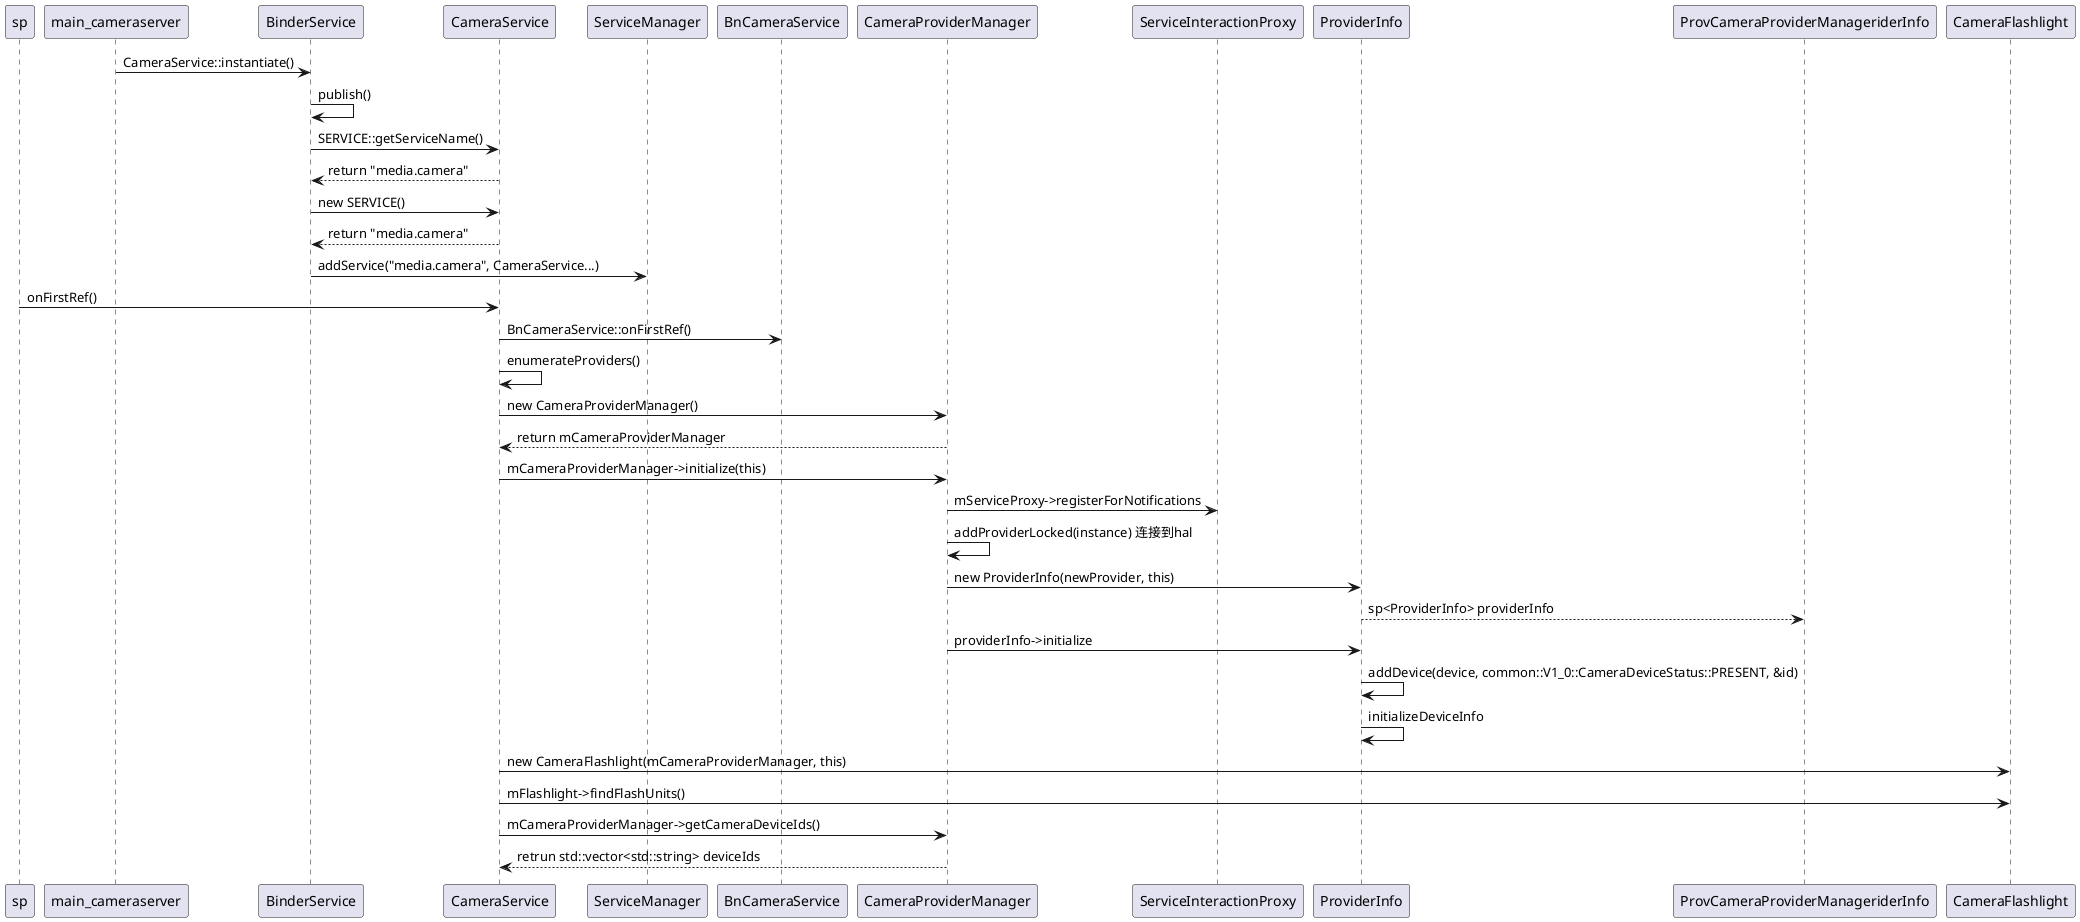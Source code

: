 @startuml
'https://plantuml.com/sequence-diagram

participant sp

main_cameraserver -> BinderService: CameraService::instantiate()
BinderService -> BinderService: publish()
BinderService -> CameraService: SERVICE::getServiceName()
CameraService --> BinderService: return "media.camera"
BinderService -> CameraService: new SERVICE()
CameraService --> BinderService: return "media.camera"
BinderService -> ServiceManager: addService("media.camera", CameraService...)

sp -> CameraService: onFirstRef()
CameraService -> BnCameraService: BnCameraService::onFirstRef()
CameraService -> CameraService: enumerateProviders()
CameraService -> CameraProviderManager: new CameraProviderManager()
CameraProviderManager --> CameraService: return mCameraProviderManager

CameraService -> CameraProviderManager: mCameraProviderManager->initialize(this)
CameraProviderManager -> ServiceInteractionProxy: mServiceProxy->registerForNotifications
CameraProviderManager -> CameraProviderManager: addProviderLocked(instance) 连接到hal
CameraProviderManager -> ProviderInfo: new ProviderInfo(newProvider, this)
ProviderInfo --> ProvCameraProviderManageriderInfo: sp<ProviderInfo> providerInfo
CameraProviderManager -> ProviderInfo: providerInfo->initialize
ProviderInfo -> ProviderInfo: addDevice(device, common::V1_0::CameraDeviceStatus::PRESENT, &id)
ProviderInfo -> ProviderInfo: initializeDeviceInfo

CameraService -> CameraFlashlight: new CameraFlashlight(mCameraProviderManager, this)
CameraService -> CameraFlashlight: mFlashlight->findFlashUnits()

CameraService -> CameraProviderManager: mCameraProviderManager->getCameraDeviceIds()
CameraProviderManager --> CameraService: retrun std::vector<std::string> deviceIds


@enduml
